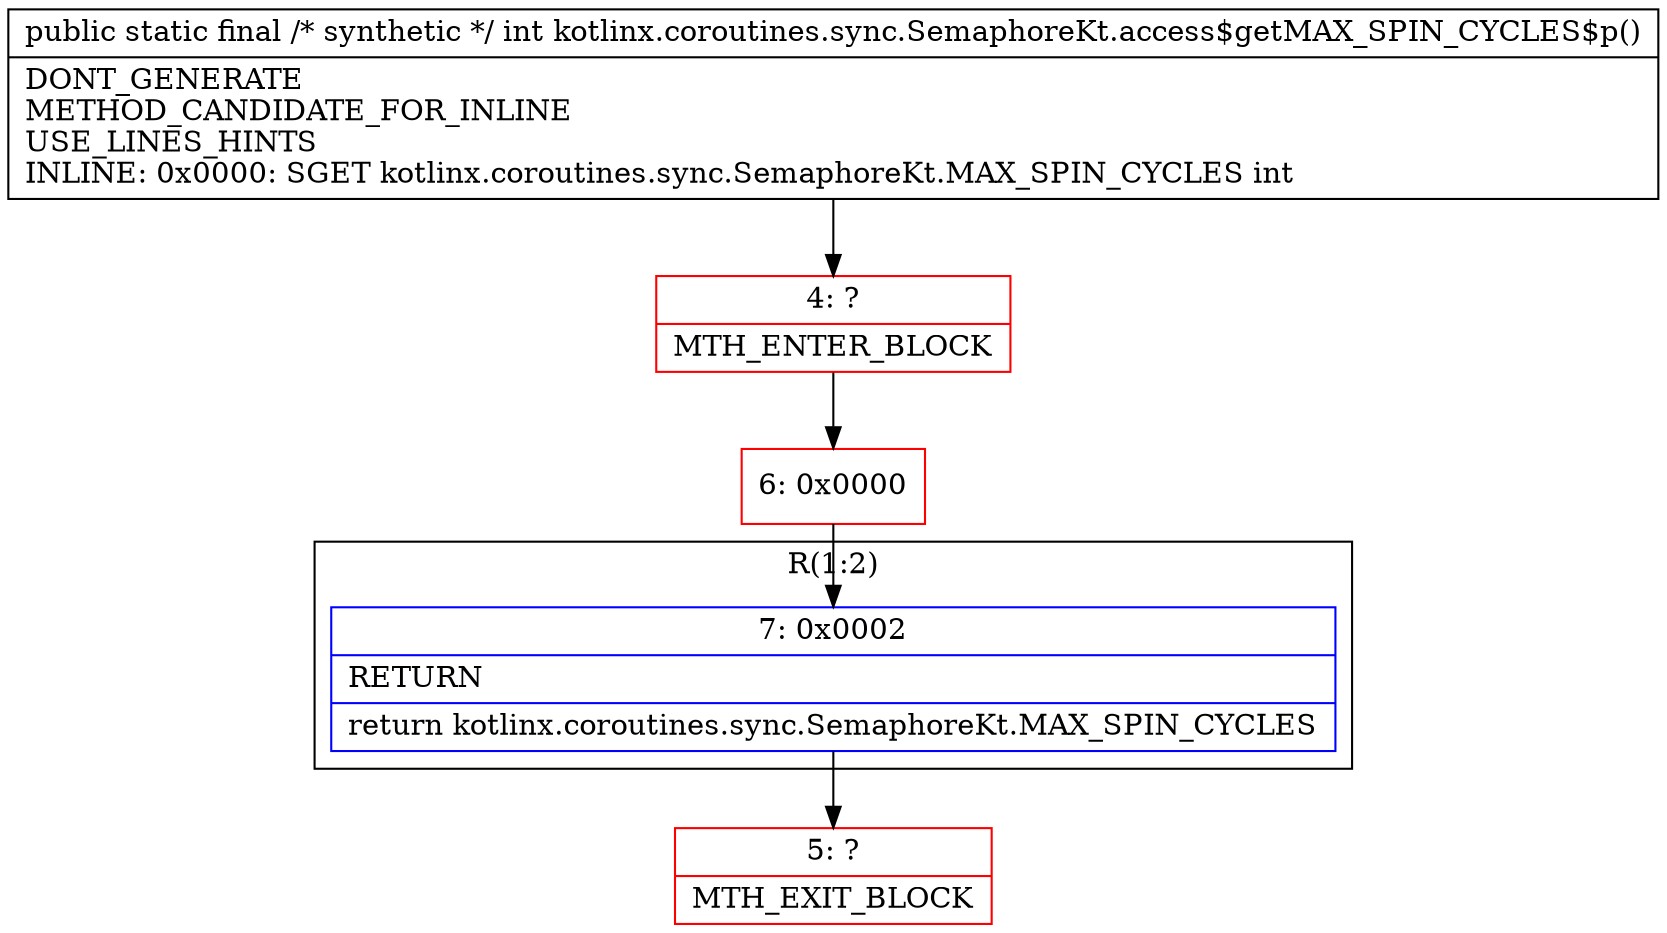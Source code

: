 digraph "CFG forkotlinx.coroutines.sync.SemaphoreKt.access$getMAX_SPIN_CYCLES$p()I" {
subgraph cluster_Region_106744384 {
label = "R(1:2)";
node [shape=record,color=blue];
Node_7 [shape=record,label="{7\:\ 0x0002|RETURN\l|return kotlinx.coroutines.sync.SemaphoreKt.MAX_SPIN_CYCLES\l}"];
}
Node_4 [shape=record,color=red,label="{4\:\ ?|MTH_ENTER_BLOCK\l}"];
Node_6 [shape=record,color=red,label="{6\:\ 0x0000}"];
Node_5 [shape=record,color=red,label="{5\:\ ?|MTH_EXIT_BLOCK\l}"];
MethodNode[shape=record,label="{public static final \/* synthetic *\/ int kotlinx.coroutines.sync.SemaphoreKt.access$getMAX_SPIN_CYCLES$p()  | DONT_GENERATE\lMETHOD_CANDIDATE_FOR_INLINE\lUSE_LINES_HINTS\lINLINE: 0x0000: SGET   kotlinx.coroutines.sync.SemaphoreKt.MAX_SPIN_CYCLES int\l}"];
MethodNode -> Node_4;Node_7 -> Node_5;
Node_4 -> Node_6;
Node_6 -> Node_7;
}

